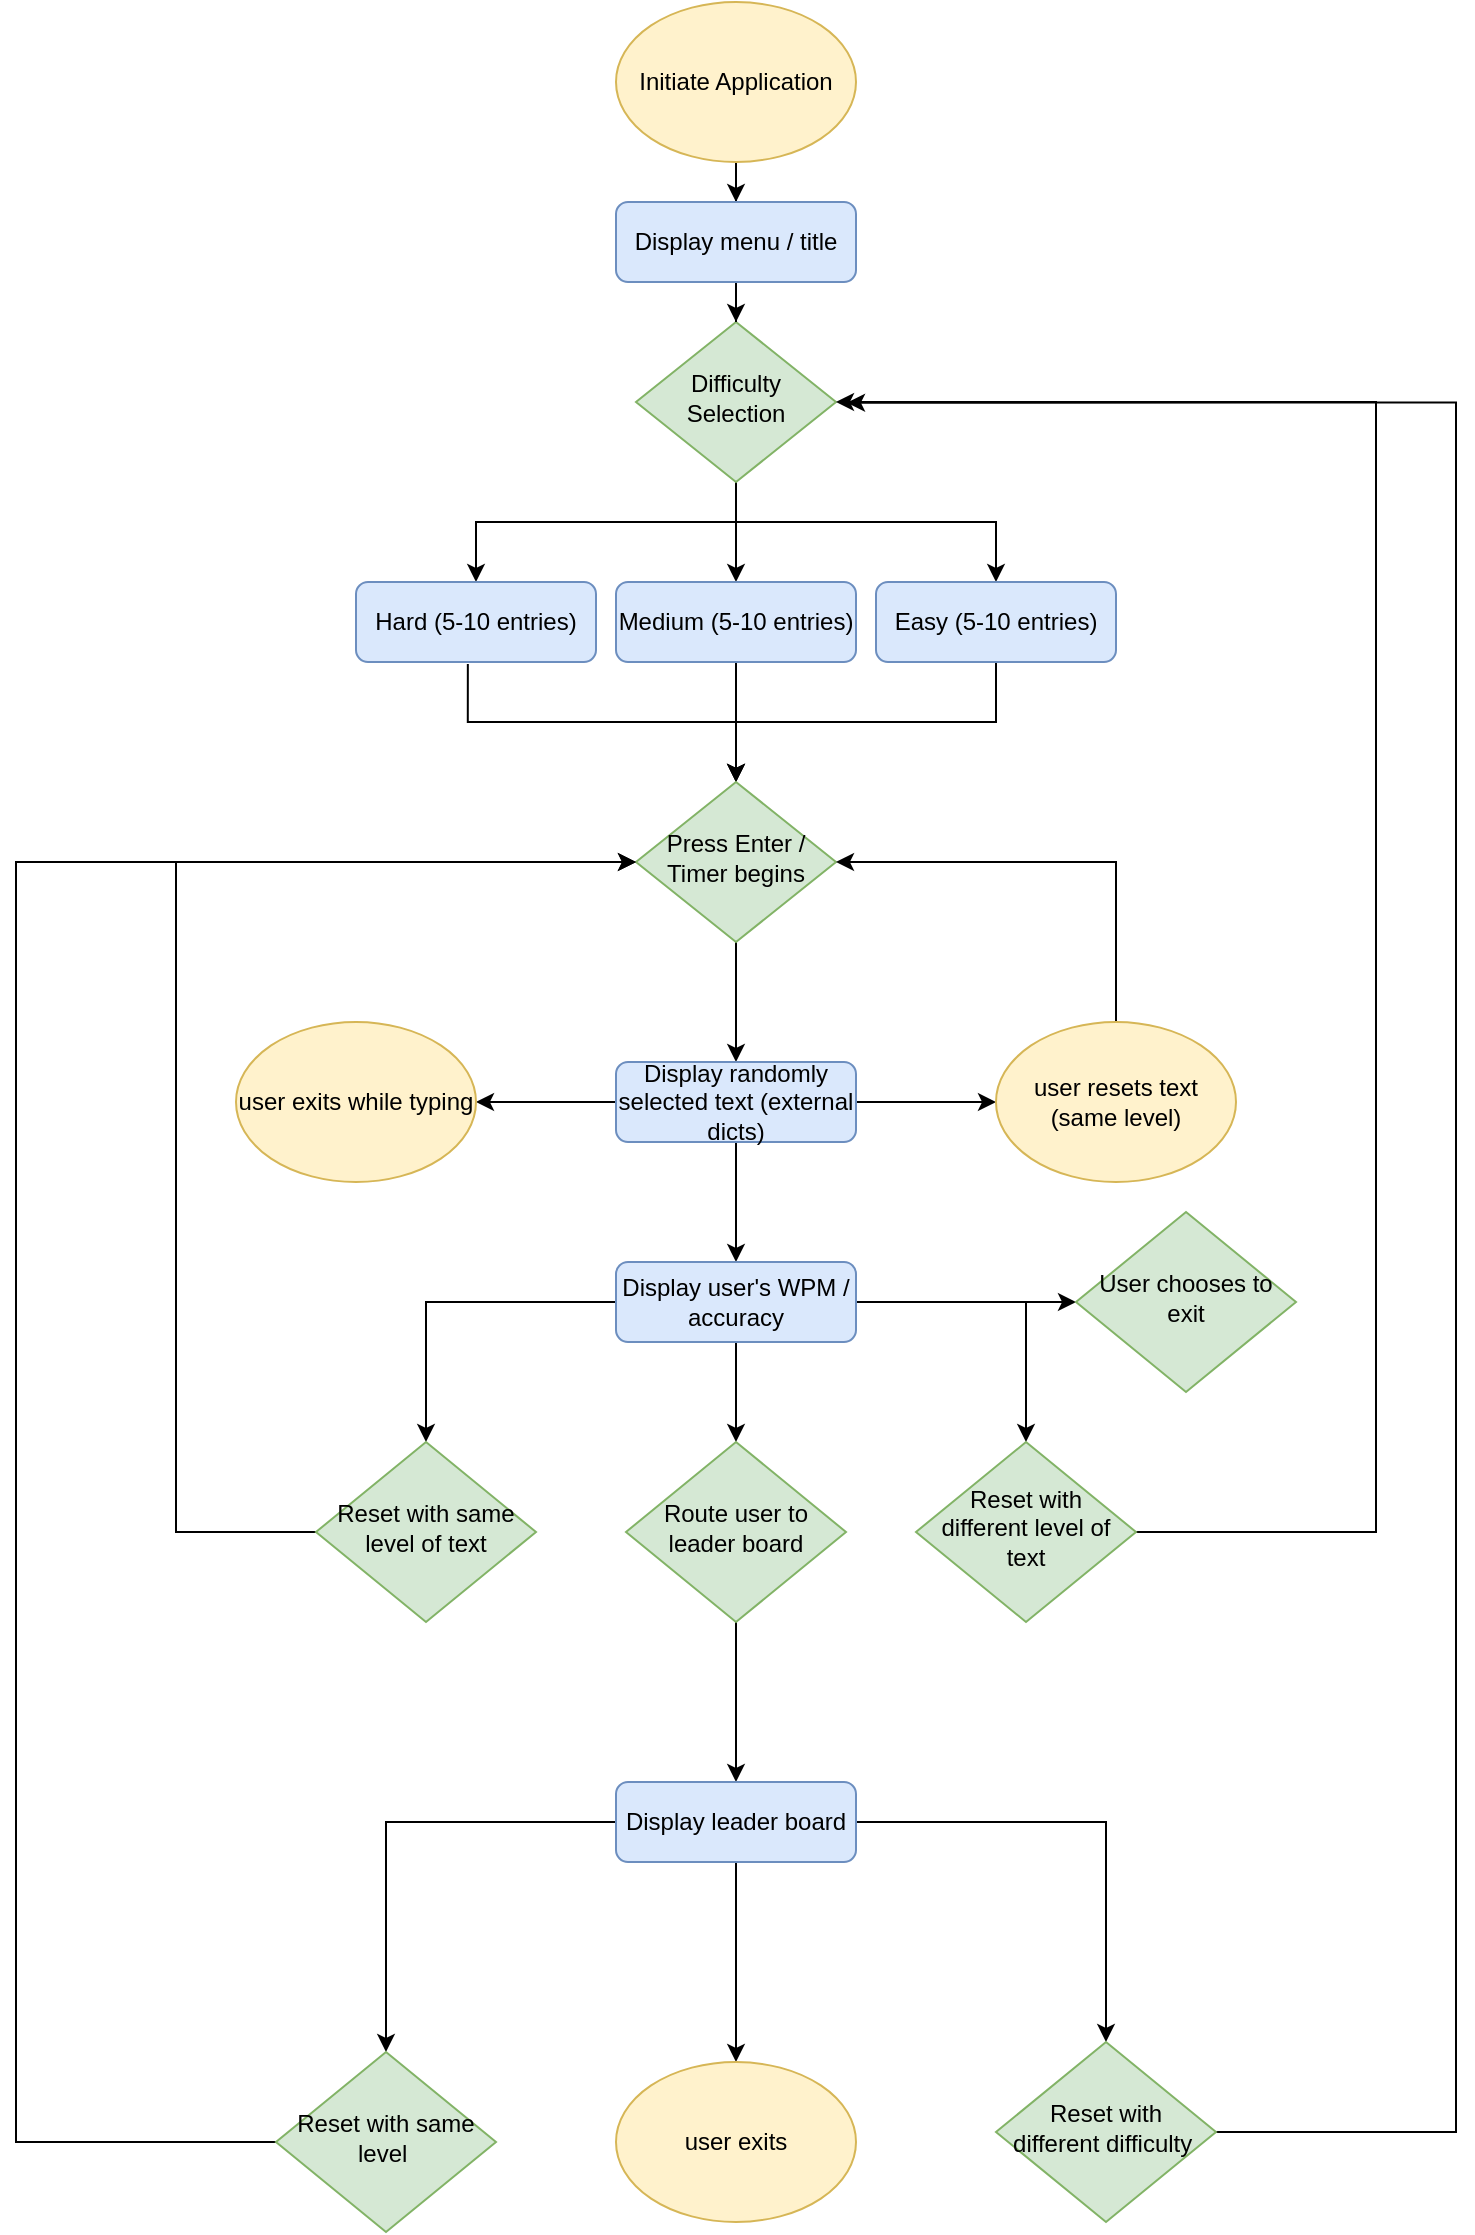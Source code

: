 <mxfile version="14.8.5" type="device"><diagram id="C5RBs43oDa-KdzZeNtuy" name="Page-1"><mxGraphModel dx="1422" dy="794" grid="1" gridSize="10" guides="1" tooltips="1" connect="1" arrows="1" fold="1" page="1" pageScale="1" pageWidth="827" pageHeight="1169" math="0" shadow="0"><root><mxCell id="WIyWlLk6GJQsqaUBKTNV-0"/><mxCell id="WIyWlLk6GJQsqaUBKTNV-1" parent="WIyWlLk6GJQsqaUBKTNV-0"/><mxCell id="OskwsrJWK8YUwIfSYeyg-9" style="edgeStyle=orthogonalEdgeStyle;rounded=0;orthogonalLoop=1;jettySize=auto;html=1;" parent="WIyWlLk6GJQsqaUBKTNV-1" source="WIyWlLk6GJQsqaUBKTNV-6" target="OskwsrJWK8YUwIfSYeyg-8" edge="1"><mxGeometry relative="1" as="geometry"><Array as="points"><mxPoint x="400" y="270"/><mxPoint x="270" y="270"/></Array></mxGeometry></mxCell><mxCell id="OskwsrJWK8YUwIfSYeyg-11" style="edgeStyle=orthogonalEdgeStyle;rounded=0;orthogonalLoop=1;jettySize=auto;html=1;entryX=0.5;entryY=0;entryDx=0;entryDy=0;" parent="WIyWlLk6GJQsqaUBKTNV-1" source="WIyWlLk6GJQsqaUBKTNV-6" target="OskwsrJWK8YUwIfSYeyg-2" edge="1"><mxGeometry relative="1" as="geometry"/></mxCell><mxCell id="OskwsrJWK8YUwIfSYeyg-13" style="edgeStyle=orthogonalEdgeStyle;rounded=0;orthogonalLoop=1;jettySize=auto;html=1;entryX=0.5;entryY=0;entryDx=0;entryDy=0;" parent="WIyWlLk6GJQsqaUBKTNV-1" source="WIyWlLk6GJQsqaUBKTNV-6" target="OskwsrJWK8YUwIfSYeyg-5" edge="1"><mxGeometry relative="1" as="geometry"><Array as="points"><mxPoint x="400" y="270"/><mxPoint x="530" y="270"/></Array></mxGeometry></mxCell><mxCell id="WIyWlLk6GJQsqaUBKTNV-6" value="Difficulty Selection" style="rhombus;whiteSpace=wrap;html=1;shadow=0;fontFamily=Helvetica;fontSize=12;align=center;strokeWidth=1;spacing=6;spacingTop=-4;fillColor=#d5e8d4;strokeColor=#82b366;" parent="WIyWlLk6GJQsqaUBKTNV-1" vertex="1"><mxGeometry x="350" y="170" width="100" height="80" as="geometry"/></mxCell><mxCell id="OskwsrJWK8YUwIfSYeyg-16" style="edgeStyle=orthogonalEdgeStyle;rounded=0;orthogonalLoop=1;jettySize=auto;html=1;entryX=0.5;entryY=0;entryDx=0;entryDy=0;" parent="WIyWlLk6GJQsqaUBKTNV-1" source="OskwsrJWK8YUwIfSYeyg-2" target="OskwsrJWK8YUwIfSYeyg-14" edge="1"><mxGeometry relative="1" as="geometry"/></mxCell><mxCell id="OskwsrJWK8YUwIfSYeyg-2" value="Medium (5-10 entries)" style="rounded=1;whiteSpace=wrap;html=1;fontSize=12;glass=0;strokeWidth=1;shadow=0;fillColor=#dae8fc;strokeColor=#6c8ebf;" parent="WIyWlLk6GJQsqaUBKTNV-1" vertex="1"><mxGeometry x="340" y="300" width="120" height="40" as="geometry"/></mxCell><mxCell id="OskwsrJWK8YUwIfSYeyg-18" style="edgeStyle=orthogonalEdgeStyle;rounded=0;orthogonalLoop=1;jettySize=auto;html=1;entryX=0.5;entryY=0;entryDx=0;entryDy=0;" parent="WIyWlLk6GJQsqaUBKTNV-1" source="OskwsrJWK8YUwIfSYeyg-5" target="OskwsrJWK8YUwIfSYeyg-14" edge="1"><mxGeometry relative="1" as="geometry"><Array as="points"><mxPoint x="530" y="370"/><mxPoint x="400" y="370"/></Array></mxGeometry></mxCell><mxCell id="OskwsrJWK8YUwIfSYeyg-5" value="Easy (5-10 entries)" style="rounded=1;whiteSpace=wrap;html=1;fontSize=12;glass=0;strokeWidth=1;shadow=0;fillColor=#dae8fc;strokeColor=#6c8ebf;" parent="WIyWlLk6GJQsqaUBKTNV-1" vertex="1"><mxGeometry x="470" y="300" width="120" height="40" as="geometry"/></mxCell><mxCell id="OskwsrJWK8YUwIfSYeyg-17" style="edgeStyle=orthogonalEdgeStyle;rounded=0;orthogonalLoop=1;jettySize=auto;html=1;exitX=0.466;exitY=1.024;exitDx=0;exitDy=0;exitPerimeter=0;" parent="WIyWlLk6GJQsqaUBKTNV-1" source="OskwsrJWK8YUwIfSYeyg-8" target="OskwsrJWK8YUwIfSYeyg-14" edge="1"><mxGeometry relative="1" as="geometry"><mxPoint x="280" y="370" as="sourcePoint"/></mxGeometry></mxCell><mxCell id="OskwsrJWK8YUwIfSYeyg-8" value="Hard (5-10 entries)" style="rounded=1;whiteSpace=wrap;html=1;fontSize=12;glass=0;strokeWidth=1;shadow=0;fillColor=#dae8fc;strokeColor=#6c8ebf;" parent="WIyWlLk6GJQsqaUBKTNV-1" vertex="1"><mxGeometry x="210" y="300" width="120" height="40" as="geometry"/></mxCell><mxCell id="BEy0c1E4p_5yjDB73s1m-1" style="edgeStyle=orthogonalEdgeStyle;rounded=0;orthogonalLoop=1;jettySize=auto;html=1;entryX=0.5;entryY=0;entryDx=0;entryDy=0;" parent="WIyWlLk6GJQsqaUBKTNV-1" source="OskwsrJWK8YUwIfSYeyg-14" target="BEy0c1E4p_5yjDB73s1m-0" edge="1"><mxGeometry relative="1" as="geometry"/></mxCell><mxCell id="OskwsrJWK8YUwIfSYeyg-14" value="Press Enter / Timer begins" style="rhombus;whiteSpace=wrap;html=1;shadow=0;fontFamily=Helvetica;fontSize=12;align=center;strokeWidth=1;spacing=6;spacingTop=-4;fillColor=#d5e8d4;strokeColor=#82b366;" parent="WIyWlLk6GJQsqaUBKTNV-1" vertex="1"><mxGeometry x="350" y="400" width="100" height="80" as="geometry"/></mxCell><mxCell id="BEy0c1E4p_5yjDB73s1m-25" style="edgeStyle=orthogonalEdgeStyle;rounded=0;orthogonalLoop=1;jettySize=auto;html=1;" parent="WIyWlLk6GJQsqaUBKTNV-1" source="OskwsrJWK8YUwIfSYeyg-19" target="BEy0c1E4p_5yjDB73s1m-24" edge="1"><mxGeometry relative="1" as="geometry"/></mxCell><mxCell id="OskwsrJWK8YUwIfSYeyg-19" value="Initiate Application" style="ellipse;whiteSpace=wrap;html=1;fillColor=#fff2cc;strokeColor=#d6b656;" parent="WIyWlLk6GJQsqaUBKTNV-1" vertex="1"><mxGeometry x="340" y="10" width="120" height="80" as="geometry"/></mxCell><mxCell id="BEy0c1E4p_5yjDB73s1m-9" style="edgeStyle=orthogonalEdgeStyle;rounded=0;orthogonalLoop=1;jettySize=auto;html=1;entryX=0.5;entryY=0;entryDx=0;entryDy=0;" parent="WIyWlLk6GJQsqaUBKTNV-1" source="BEy0c1E4p_5yjDB73s1m-0" target="BEy0c1E4p_5yjDB73s1m-8" edge="1"><mxGeometry relative="1" as="geometry"/></mxCell><mxCell id="BEy0c1E4p_5yjDB73s1m-35" style="edgeStyle=orthogonalEdgeStyle;rounded=0;orthogonalLoop=1;jettySize=auto;html=1;entryX=1;entryY=0.5;entryDx=0;entryDy=0;" parent="WIyWlLk6GJQsqaUBKTNV-1" source="BEy0c1E4p_5yjDB73s1m-0" target="BEy0c1E4p_5yjDB73s1m-34" edge="1"><mxGeometry relative="1" as="geometry"/></mxCell><mxCell id="BEy0c1E4p_5yjDB73s1m-37" style="edgeStyle=orthogonalEdgeStyle;rounded=0;orthogonalLoop=1;jettySize=auto;html=1;" parent="WIyWlLk6GJQsqaUBKTNV-1" source="BEy0c1E4p_5yjDB73s1m-0" target="BEy0c1E4p_5yjDB73s1m-36" edge="1"><mxGeometry relative="1" as="geometry"/></mxCell><mxCell id="BEy0c1E4p_5yjDB73s1m-0" value="Display randomly selected text (external dicts)" style="rounded=1;whiteSpace=wrap;html=1;fontSize=12;glass=0;strokeWidth=1;shadow=0;fillColor=#dae8fc;strokeColor=#6c8ebf;" parent="WIyWlLk6GJQsqaUBKTNV-1" vertex="1"><mxGeometry x="340" y="540" width="120" height="40" as="geometry"/></mxCell><mxCell id="BEy0c1E4p_5yjDB73s1m-13" style="edgeStyle=orthogonalEdgeStyle;rounded=0;orthogonalLoop=1;jettySize=auto;html=1;entryX=0.5;entryY=0;entryDx=0;entryDy=0;" parent="WIyWlLk6GJQsqaUBKTNV-1" source="BEy0c1E4p_5yjDB73s1m-8" target="BEy0c1E4p_5yjDB73s1m-11" edge="1"><mxGeometry relative="1" as="geometry"/></mxCell><mxCell id="BEy0c1E4p_5yjDB73s1m-16" style="edgeStyle=orthogonalEdgeStyle;rounded=0;orthogonalLoop=1;jettySize=auto;html=1;" parent="WIyWlLk6GJQsqaUBKTNV-1" source="BEy0c1E4p_5yjDB73s1m-8" target="BEy0c1E4p_5yjDB73s1m-15" edge="1"><mxGeometry relative="1" as="geometry"/></mxCell><mxCell id="BEy0c1E4p_5yjDB73s1m-23" style="edgeStyle=orthogonalEdgeStyle;rounded=0;orthogonalLoop=1;jettySize=auto;html=1;entryX=0;entryY=0.5;entryDx=0;entryDy=0;" parent="WIyWlLk6GJQsqaUBKTNV-1" source="BEy0c1E4p_5yjDB73s1m-8" target="BEy0c1E4p_5yjDB73s1m-19" edge="1"><mxGeometry relative="1" as="geometry"/></mxCell><mxCell id="BEy0c1E4p_5yjDB73s1m-30" style="edgeStyle=orthogonalEdgeStyle;rounded=0;orthogonalLoop=1;jettySize=auto;html=1;" parent="WIyWlLk6GJQsqaUBKTNV-1" source="BEy0c1E4p_5yjDB73s1m-8" target="BEy0c1E4p_5yjDB73s1m-29" edge="1"><mxGeometry relative="1" as="geometry"/></mxCell><mxCell id="BEy0c1E4p_5yjDB73s1m-8" value="Display user's WPM / accuracy" style="rounded=1;whiteSpace=wrap;html=1;fontSize=12;glass=0;strokeWidth=1;shadow=0;fillColor=#dae8fc;strokeColor=#6c8ebf;" parent="WIyWlLk6GJQsqaUBKTNV-1" vertex="1"><mxGeometry x="340" y="640" width="120" height="40" as="geometry"/></mxCell><mxCell id="BEy0c1E4p_5yjDB73s1m-47" style="edgeStyle=orthogonalEdgeStyle;rounded=0;orthogonalLoop=1;jettySize=auto;html=1;entryX=1;entryY=0.5;entryDx=0;entryDy=0;" parent="WIyWlLk6GJQsqaUBKTNV-1" source="BEy0c1E4p_5yjDB73s1m-11" target="WIyWlLk6GJQsqaUBKTNV-6" edge="1"><mxGeometry relative="1" as="geometry"><Array as="points"><mxPoint x="720" y="775"/><mxPoint x="720" y="210"/></Array></mxGeometry></mxCell><mxCell id="BEy0c1E4p_5yjDB73s1m-11" value="Reset with different level of text" style="rhombus;whiteSpace=wrap;html=1;shadow=0;fontFamily=Helvetica;fontSize=12;align=center;strokeWidth=1;spacing=6;spacingTop=-4;fillColor=#d5e8d4;strokeColor=#82b366;" parent="WIyWlLk6GJQsqaUBKTNV-1" vertex="1"><mxGeometry x="490" y="730" width="110" height="90" as="geometry"/></mxCell><mxCell id="BEy0c1E4p_5yjDB73s1m-21" style="edgeStyle=orthogonalEdgeStyle;rounded=0;orthogonalLoop=1;jettySize=auto;html=1;entryX=0;entryY=0.5;entryDx=0;entryDy=0;" parent="WIyWlLk6GJQsqaUBKTNV-1" source="BEy0c1E4p_5yjDB73s1m-15" target="OskwsrJWK8YUwIfSYeyg-14" edge="1"><mxGeometry relative="1" as="geometry"><mxPoint x="120" y="440" as="targetPoint"/><Array as="points"><mxPoint x="120" y="775"/><mxPoint x="120" y="440"/></Array></mxGeometry></mxCell><mxCell id="BEy0c1E4p_5yjDB73s1m-15" value="Reset with same level of text" style="rhombus;whiteSpace=wrap;html=1;shadow=0;fontFamily=Helvetica;fontSize=12;align=center;strokeWidth=1;spacing=6;spacingTop=-4;fillColor=#d5e8d4;strokeColor=#82b366;" parent="WIyWlLk6GJQsqaUBKTNV-1" vertex="1"><mxGeometry x="190" y="730" width="110" height="90" as="geometry"/></mxCell><mxCell id="BEy0c1E4p_5yjDB73s1m-19" value="User chooses to exit" style="rhombus;whiteSpace=wrap;html=1;shadow=0;fontFamily=Helvetica;fontSize=12;align=center;strokeWidth=1;spacing=6;spacingTop=-4;fillColor=#d5e8d4;strokeColor=#82b366;" parent="WIyWlLk6GJQsqaUBKTNV-1" vertex="1"><mxGeometry x="570" y="615" width="110" height="90" as="geometry"/></mxCell><mxCell id="dbp5TsDKY4CVzjVY-bhK-0" style="edgeStyle=orthogonalEdgeStyle;rounded=0;orthogonalLoop=1;jettySize=auto;html=1;" edge="1" parent="WIyWlLk6GJQsqaUBKTNV-1" source="BEy0c1E4p_5yjDB73s1m-24" target="WIyWlLk6GJQsqaUBKTNV-6"><mxGeometry relative="1" as="geometry"/></mxCell><mxCell id="BEy0c1E4p_5yjDB73s1m-24" value="Display menu / title" style="rounded=1;whiteSpace=wrap;html=1;fontSize=12;glass=0;strokeWidth=1;shadow=0;fillColor=#dae8fc;strokeColor=#6c8ebf;" parent="WIyWlLk6GJQsqaUBKTNV-1" vertex="1"><mxGeometry x="340" y="110" width="120" height="40" as="geometry"/></mxCell><mxCell id="BEy0c1E4p_5yjDB73s1m-32" style="edgeStyle=orthogonalEdgeStyle;rounded=0;orthogonalLoop=1;jettySize=auto;html=1;entryX=0.5;entryY=0;entryDx=0;entryDy=0;" parent="WIyWlLk6GJQsqaUBKTNV-1" source="BEy0c1E4p_5yjDB73s1m-29" target="BEy0c1E4p_5yjDB73s1m-31" edge="1"><mxGeometry relative="1" as="geometry"/></mxCell><mxCell id="BEy0c1E4p_5yjDB73s1m-29" value="Route user to leader board" style="rhombus;whiteSpace=wrap;html=1;shadow=0;fontFamily=Helvetica;fontSize=12;align=center;strokeWidth=1;spacing=6;spacingTop=-4;fillColor=#d5e8d4;strokeColor=#82b366;" parent="WIyWlLk6GJQsqaUBKTNV-1" vertex="1"><mxGeometry x="345" y="730" width="110" height="90" as="geometry"/></mxCell><mxCell id="BEy0c1E4p_5yjDB73s1m-42" style="edgeStyle=orthogonalEdgeStyle;rounded=0;orthogonalLoop=1;jettySize=auto;html=1;entryX=0.5;entryY=0;entryDx=0;entryDy=0;" parent="WIyWlLk6GJQsqaUBKTNV-1" source="BEy0c1E4p_5yjDB73s1m-31" target="BEy0c1E4p_5yjDB73s1m-41" edge="1"><mxGeometry relative="1" as="geometry"/></mxCell><mxCell id="BEy0c1E4p_5yjDB73s1m-44" style="edgeStyle=orthogonalEdgeStyle;rounded=0;orthogonalLoop=1;jettySize=auto;html=1;entryX=0.5;entryY=0;entryDx=0;entryDy=0;" parent="WIyWlLk6GJQsqaUBKTNV-1" source="BEy0c1E4p_5yjDB73s1m-31" target="BEy0c1E4p_5yjDB73s1m-43" edge="1"><mxGeometry relative="1" as="geometry"/></mxCell><mxCell id="BEy0c1E4p_5yjDB73s1m-45" style="edgeStyle=orthogonalEdgeStyle;rounded=0;orthogonalLoop=1;jettySize=auto;html=1;entryX=0.5;entryY=0;entryDx=0;entryDy=0;" parent="WIyWlLk6GJQsqaUBKTNV-1" source="BEy0c1E4p_5yjDB73s1m-31" target="BEy0c1E4p_5yjDB73s1m-40" edge="1"><mxGeometry relative="1" as="geometry"/></mxCell><mxCell id="BEy0c1E4p_5yjDB73s1m-31" value="Display leader board" style="rounded=1;whiteSpace=wrap;html=1;fontSize=12;glass=0;strokeWidth=1;shadow=0;fillColor=#dae8fc;strokeColor=#6c8ebf;" parent="WIyWlLk6GJQsqaUBKTNV-1" vertex="1"><mxGeometry x="340" y="900" width="120" height="40" as="geometry"/></mxCell><mxCell id="BEy0c1E4p_5yjDB73s1m-34" value="user exits while typing" style="ellipse;whiteSpace=wrap;html=1;fillColor=#fff2cc;strokeColor=#d6b656;" parent="WIyWlLk6GJQsqaUBKTNV-1" vertex="1"><mxGeometry x="150" y="520" width="120" height="80" as="geometry"/></mxCell><mxCell id="BEy0c1E4p_5yjDB73s1m-38" style="edgeStyle=orthogonalEdgeStyle;rounded=0;orthogonalLoop=1;jettySize=auto;html=1;entryX=1;entryY=0.5;entryDx=0;entryDy=0;" parent="WIyWlLk6GJQsqaUBKTNV-1" source="BEy0c1E4p_5yjDB73s1m-36" target="OskwsrJWK8YUwIfSYeyg-14" edge="1"><mxGeometry relative="1" as="geometry"><Array as="points"><mxPoint x="590" y="440"/></Array></mxGeometry></mxCell><mxCell id="BEy0c1E4p_5yjDB73s1m-36" value="user resets text (same level)" style="ellipse;whiteSpace=wrap;html=1;fillColor=#fff2cc;strokeColor=#d6b656;" parent="WIyWlLk6GJQsqaUBKTNV-1" vertex="1"><mxGeometry x="530" y="520" width="120" height="80" as="geometry"/></mxCell><mxCell id="BEy0c1E4p_5yjDB73s1m-48" style="edgeStyle=orthogonalEdgeStyle;rounded=0;orthogonalLoop=1;jettySize=auto;html=1;entryX=1.055;entryY=0.504;entryDx=0;entryDy=0;entryPerimeter=0;" parent="WIyWlLk6GJQsqaUBKTNV-1" source="BEy0c1E4p_5yjDB73s1m-40" target="WIyWlLk6GJQsqaUBKTNV-6" edge="1"><mxGeometry relative="1" as="geometry"><Array as="points"><mxPoint x="760" y="1075"/><mxPoint x="760" y="210"/></Array></mxGeometry></mxCell><mxCell id="BEy0c1E4p_5yjDB73s1m-40" value="Reset with different difficulty&amp;nbsp;" style="rhombus;whiteSpace=wrap;html=1;shadow=0;fontFamily=Helvetica;fontSize=12;align=center;strokeWidth=1;spacing=6;spacingTop=-4;fillColor=#d5e8d4;strokeColor=#82b366;" parent="WIyWlLk6GJQsqaUBKTNV-1" vertex="1"><mxGeometry x="530" y="1030" width="110" height="90" as="geometry"/></mxCell><mxCell id="BEy0c1E4p_5yjDB73s1m-41" value="user exits" style="ellipse;whiteSpace=wrap;html=1;fillColor=#fff2cc;strokeColor=#d6b656;" parent="WIyWlLk6GJQsqaUBKTNV-1" vertex="1"><mxGeometry x="340" y="1040" width="120" height="80" as="geometry"/></mxCell><mxCell id="BEy0c1E4p_5yjDB73s1m-46" style="edgeStyle=orthogonalEdgeStyle;rounded=0;orthogonalLoop=1;jettySize=auto;html=1;entryX=0;entryY=0.5;entryDx=0;entryDy=0;" parent="WIyWlLk6GJQsqaUBKTNV-1" source="BEy0c1E4p_5yjDB73s1m-43" target="OskwsrJWK8YUwIfSYeyg-14" edge="1"><mxGeometry relative="1" as="geometry"><Array as="points"><mxPoint x="40" y="1080"/><mxPoint x="40" y="440"/></Array></mxGeometry></mxCell><mxCell id="BEy0c1E4p_5yjDB73s1m-43" value="Reset with same level&amp;nbsp;" style="rhombus;whiteSpace=wrap;html=1;shadow=0;fontFamily=Helvetica;fontSize=12;align=center;strokeWidth=1;spacing=6;spacingTop=-4;fillColor=#d5e8d4;strokeColor=#82b366;" parent="WIyWlLk6GJQsqaUBKTNV-1" vertex="1"><mxGeometry x="170" y="1035" width="110" height="90" as="geometry"/></mxCell></root></mxGraphModel></diagram></mxfile>